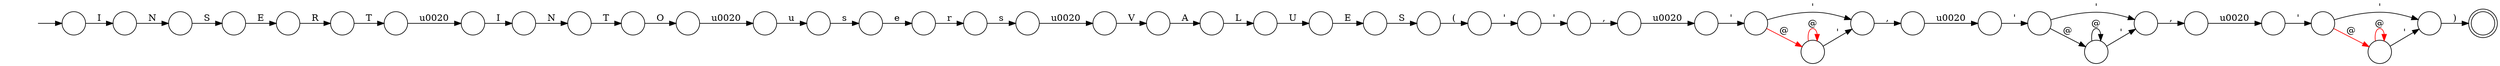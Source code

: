 digraph Automaton {
  rankdir = LR;
  0 [shape=circle,label=""];
  0 -> 24 [label="\u0020"]
  1 [shape=circle,label=""];
  1 -> 15 [label="R"]
  2 [shape=circle,label=""];
  2 -> 34 [label="U"]
  3 [shape=circle,label=""];
  3 -> 33 [label="V"]
  4 [shape=circle,label=""];
  4 -> 40 [label=")"]
  5 [shape=circle,label=""];
  5 -> 8 [label=","]
  6 [shape=circle,label=""];
  6 -> 6 [label="@",color=red]
  6 -> 5 [label="'"]
  7 [shape=circle,label=""];
  7 -> 9 [label="S"]
  8 [shape=circle,label=""];
  8 -> 20 [label="\u0020"]
  9 [shape=circle,label=""];
  9 -> 21 [label="("]
  10 [shape=circle,label=""];
  10 -> 3 [label="\u0020"]
  11 [shape=circle,label=""];
  11 -> 10 [label="s"]
  12 [shape=circle,label=""];
  12 -> 12 [label="@",color=red]
  12 -> 4 [label="'"]
  13 [shape=circle,label=""];
  13 -> 18 [label="'"]
  14 [shape=circle,label=""];
  14 -> 38 [label="N"]
  15 [shape=circle,label=""];
  15 -> 39 [label="T"]
  16 [shape=circle,label=""];
  16 -> 30 [label="s"]
  17 [shape=circle,label=""];
  17 -> 2 [label="L"]
  18 [shape=circle,label=""];
  18 -> 6 [label="@",color=red]
  18 -> 5 [label="'"]
  19 [shape=circle,label=""];
  19 -> 13 [label="\u0020"]
  20 [shape=circle,label=""];
  20 -> 42 [label="'"]
  21 [shape=circle,label=""];
  21 -> 29 [label="'"]
  22 [shape=circle,label=""];
  22 -> 12 [label="@",color=red]
  22 -> 4 [label="'"]
  23 [shape=circle,label=""];
  23 -> 19 [label=","]
  24 [shape=circle,label=""];
  24 -> 16 [label="u"]
  25 [shape=circle,label=""];
  25 -> 35 [label="T"]
  26 [shape=circle,label=""];
  initial [shape=plaintext,label=""];
  initial -> 26
  26 -> 14 [label="I"]
  27 [shape=circle,label=""];
  27 -> 36 [label="\u0020"]
  28 [shape=circle,label=""];
  28 -> 11 [label="r"]
  29 [shape=circle,label=""];
  29 -> 23 [label="'"]
  30 [shape=circle,label=""];
  30 -> 28 [label="e"]
  31 [shape=circle,label=""];
  31 -> 1 [label="E"]
  32 [shape=circle,label=""];
  32 -> 27 [label=","]
  33 [shape=circle,label=""];
  33 -> 17 [label="A"]
  34 [shape=circle,label=""];
  34 -> 7 [label="E"]
  35 [shape=circle,label=""];
  35 -> 0 [label="O"]
  36 [shape=circle,label=""];
  36 -> 22 [label="'"]
  37 [shape=circle,label=""];
  37 -> 37 [label="@"]
  37 -> 32 [label="'"]
  38 [shape=circle,label=""];
  38 -> 31 [label="S"]
  39 [shape=circle,label=""];
  39 -> 41 [label="\u0020"]
  40 [shape=doublecircle,label=""];
  41 [shape=circle,label=""];
  41 -> 43 [label="I"]
  42 [shape=circle,label=""];
  42 -> 37 [label="@"]
  42 -> 32 [label="'"]
  43 [shape=circle,label=""];
  43 -> 25 [label="N"]
}
